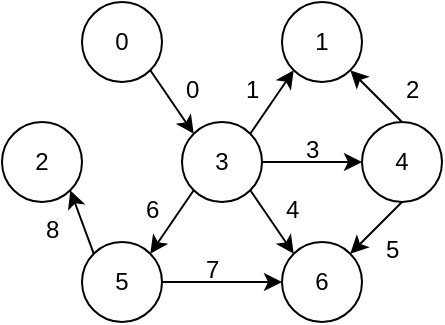 <mxfile version="24.0.7" type="device">
  <diagram name="Страница — 1" id="Gz8Y4uP6j8lVro7vN51i">
    <mxGraphModel dx="257" dy="553" grid="1" gridSize="10" guides="1" tooltips="1" connect="1" arrows="1" fold="1" page="1" pageScale="1" pageWidth="827" pageHeight="1169" math="0" shadow="0">
      <root>
        <mxCell id="0" />
        <mxCell id="1" parent="0" />
        <mxCell id="0i7wq5PaYFQ5ocxbWWNQ-1" value="0" style="ellipse;whiteSpace=wrap;html=1;" vertex="1" parent="1">
          <mxGeometry x="190" y="240" width="40" height="40" as="geometry" />
        </mxCell>
        <mxCell id="0i7wq5PaYFQ5ocxbWWNQ-2" value="1" style="ellipse;whiteSpace=wrap;html=1;" vertex="1" parent="1">
          <mxGeometry x="290" y="240" width="40" height="40" as="geometry" />
        </mxCell>
        <mxCell id="0i7wq5PaYFQ5ocxbWWNQ-3" value="6" style="ellipse;whiteSpace=wrap;html=1;" vertex="1" parent="1">
          <mxGeometry x="290" y="360" width="40" height="40" as="geometry" />
        </mxCell>
        <mxCell id="0i7wq5PaYFQ5ocxbWWNQ-4" value="5" style="ellipse;whiteSpace=wrap;html=1;" vertex="1" parent="1">
          <mxGeometry x="190" y="360" width="40" height="40" as="geometry" />
        </mxCell>
        <mxCell id="0i7wq5PaYFQ5ocxbWWNQ-5" value="2" style="ellipse;whiteSpace=wrap;html=1;" vertex="1" parent="1">
          <mxGeometry x="150" y="300" width="40" height="40" as="geometry" />
        </mxCell>
        <mxCell id="0i7wq5PaYFQ5ocxbWWNQ-6" value="3" style="ellipse;whiteSpace=wrap;html=1;" vertex="1" parent="1">
          <mxGeometry x="240" y="300" width="40" height="40" as="geometry" />
        </mxCell>
        <mxCell id="0i7wq5PaYFQ5ocxbWWNQ-7" value="4" style="ellipse;whiteSpace=wrap;html=1;" vertex="1" parent="1">
          <mxGeometry x="330" y="300" width="40" height="40" as="geometry" />
        </mxCell>
        <mxCell id="0i7wq5PaYFQ5ocxbWWNQ-9" value="" style="endArrow=classic;html=1;rounded=0;exitX=1;exitY=1;exitDx=0;exitDy=0;entryX=0;entryY=0;entryDx=0;entryDy=0;" edge="1" parent="1" source="0i7wq5PaYFQ5ocxbWWNQ-1" target="0i7wq5PaYFQ5ocxbWWNQ-6">
          <mxGeometry width="50" height="50" relative="1" as="geometry">
            <mxPoint x="380" y="350" as="sourcePoint" />
            <mxPoint x="430" y="300" as="targetPoint" />
          </mxGeometry>
        </mxCell>
        <mxCell id="0i7wq5PaYFQ5ocxbWWNQ-10" value="" style="endArrow=classic;html=1;rounded=0;exitX=1;exitY=0;exitDx=0;exitDy=0;entryX=0;entryY=1;entryDx=0;entryDy=0;" edge="1" parent="1" source="0i7wq5PaYFQ5ocxbWWNQ-6" target="0i7wq5PaYFQ5ocxbWWNQ-2">
          <mxGeometry width="50" height="50" relative="1" as="geometry">
            <mxPoint x="380" y="350" as="sourcePoint" />
            <mxPoint x="430" y="300" as="targetPoint" />
          </mxGeometry>
        </mxCell>
        <mxCell id="0i7wq5PaYFQ5ocxbWWNQ-11" value="" style="endArrow=classic;html=1;rounded=0;exitX=0.5;exitY=0;exitDx=0;exitDy=0;entryX=1;entryY=1;entryDx=0;entryDy=0;" edge="1" parent="1" source="0i7wq5PaYFQ5ocxbWWNQ-7" target="0i7wq5PaYFQ5ocxbWWNQ-2">
          <mxGeometry width="50" height="50" relative="1" as="geometry">
            <mxPoint x="380" y="350" as="sourcePoint" />
            <mxPoint x="430" y="300" as="targetPoint" />
          </mxGeometry>
        </mxCell>
        <mxCell id="0i7wq5PaYFQ5ocxbWWNQ-12" value="" style="endArrow=classic;html=1;rounded=0;exitX=1;exitY=0.5;exitDx=0;exitDy=0;entryX=0;entryY=0.5;entryDx=0;entryDy=0;" edge="1" parent="1" source="0i7wq5PaYFQ5ocxbWWNQ-6" target="0i7wq5PaYFQ5ocxbWWNQ-7">
          <mxGeometry width="50" height="50" relative="1" as="geometry">
            <mxPoint x="380" y="350" as="sourcePoint" />
            <mxPoint x="430" y="300" as="targetPoint" />
          </mxGeometry>
        </mxCell>
        <mxCell id="0i7wq5PaYFQ5ocxbWWNQ-13" value="" style="endArrow=classic;html=1;rounded=0;exitX=0.5;exitY=1;exitDx=0;exitDy=0;entryX=1;entryY=0;entryDx=0;entryDy=0;" edge="1" parent="1" source="0i7wq5PaYFQ5ocxbWWNQ-7" target="0i7wq5PaYFQ5ocxbWWNQ-3">
          <mxGeometry width="50" height="50" relative="1" as="geometry">
            <mxPoint x="380" y="350" as="sourcePoint" />
            <mxPoint x="430" y="300" as="targetPoint" />
          </mxGeometry>
        </mxCell>
        <mxCell id="0i7wq5PaYFQ5ocxbWWNQ-14" value="" style="endArrow=classic;html=1;rounded=0;exitX=1;exitY=1;exitDx=0;exitDy=0;entryX=0;entryY=0;entryDx=0;entryDy=0;" edge="1" parent="1" source="0i7wq5PaYFQ5ocxbWWNQ-6" target="0i7wq5PaYFQ5ocxbWWNQ-3">
          <mxGeometry width="50" height="50" relative="1" as="geometry">
            <mxPoint x="380" y="350" as="sourcePoint" />
            <mxPoint x="430" y="300" as="targetPoint" />
          </mxGeometry>
        </mxCell>
        <mxCell id="0i7wq5PaYFQ5ocxbWWNQ-15" value="" style="endArrow=classic;html=1;rounded=0;exitX=0;exitY=1;exitDx=0;exitDy=0;entryX=1;entryY=0;entryDx=0;entryDy=0;" edge="1" parent="1" source="0i7wq5PaYFQ5ocxbWWNQ-6" target="0i7wq5PaYFQ5ocxbWWNQ-4">
          <mxGeometry width="50" height="50" relative="1" as="geometry">
            <mxPoint x="380" y="350" as="sourcePoint" />
            <mxPoint x="430" y="300" as="targetPoint" />
          </mxGeometry>
        </mxCell>
        <mxCell id="0i7wq5PaYFQ5ocxbWWNQ-16" value="" style="endArrow=classic;html=1;rounded=0;exitX=1;exitY=0.5;exitDx=0;exitDy=0;entryX=0;entryY=0.5;entryDx=0;entryDy=0;" edge="1" parent="1" source="0i7wq5PaYFQ5ocxbWWNQ-4" target="0i7wq5PaYFQ5ocxbWWNQ-3">
          <mxGeometry width="50" height="50" relative="1" as="geometry">
            <mxPoint x="380" y="350" as="sourcePoint" />
            <mxPoint x="430" y="300" as="targetPoint" />
          </mxGeometry>
        </mxCell>
        <mxCell id="0i7wq5PaYFQ5ocxbWWNQ-17" value="" style="endArrow=classic;html=1;rounded=0;exitX=0;exitY=0;exitDx=0;exitDy=0;entryX=1;entryY=1;entryDx=0;entryDy=0;" edge="1" parent="1" source="0i7wq5PaYFQ5ocxbWWNQ-4" target="0i7wq5PaYFQ5ocxbWWNQ-5">
          <mxGeometry width="50" height="50" relative="1" as="geometry">
            <mxPoint x="380" y="350" as="sourcePoint" />
            <mxPoint x="430" y="300" as="targetPoint" />
          </mxGeometry>
        </mxCell>
        <mxCell id="0i7wq5PaYFQ5ocxbWWNQ-18" value="&lt;div style=&quot;text-align: center;&quot;&gt;0&lt;/div&gt;" style="text;whiteSpace=wrap;html=1;" vertex="1" parent="1">
          <mxGeometry x="240" y="270" width="20" height="20" as="geometry" />
        </mxCell>
        <mxCell id="0i7wq5PaYFQ5ocxbWWNQ-19" value="&lt;div style=&quot;text-align: center;&quot;&gt;1&lt;/div&gt;" style="text;whiteSpace=wrap;html=1;" vertex="1" parent="1">
          <mxGeometry x="270" y="270" width="20" height="20" as="geometry" />
        </mxCell>
        <mxCell id="0i7wq5PaYFQ5ocxbWWNQ-20" value="2" style="text;whiteSpace=wrap;html=1;" vertex="1" parent="1">
          <mxGeometry x="350" y="270" width="20" height="20" as="geometry" />
        </mxCell>
        <mxCell id="0i7wq5PaYFQ5ocxbWWNQ-21" value="4" style="text;whiteSpace=wrap;html=1;" vertex="1" parent="1">
          <mxGeometry x="290" y="330" width="20" height="20" as="geometry" />
        </mxCell>
        <mxCell id="0i7wq5PaYFQ5ocxbWWNQ-22" value="6" style="text;whiteSpace=wrap;html=1;" vertex="1" parent="1">
          <mxGeometry x="220" y="330" width="20" height="20" as="geometry" />
        </mxCell>
        <mxCell id="0i7wq5PaYFQ5ocxbWWNQ-23" value="7" style="text;whiteSpace=wrap;html=1;" vertex="1" parent="1">
          <mxGeometry x="250" y="360" width="20" height="20" as="geometry" />
        </mxCell>
        <mxCell id="0i7wq5PaYFQ5ocxbWWNQ-24" value="3" style="text;whiteSpace=wrap;html=1;" vertex="1" parent="1">
          <mxGeometry x="300" y="300" width="20" height="20" as="geometry" />
        </mxCell>
        <mxCell id="0i7wq5PaYFQ5ocxbWWNQ-25" value="5" style="text;whiteSpace=wrap;html=1;" vertex="1" parent="1">
          <mxGeometry x="340" y="350" width="20" height="20" as="geometry" />
        </mxCell>
        <mxCell id="0i7wq5PaYFQ5ocxbWWNQ-28" value="8" style="text;whiteSpace=wrap;html=1;" vertex="1" parent="1">
          <mxGeometry x="170" y="340" width="20" height="20" as="geometry" />
        </mxCell>
      </root>
    </mxGraphModel>
  </diagram>
</mxfile>
